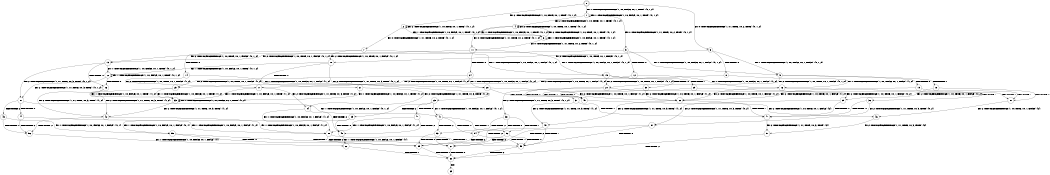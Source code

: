 digraph BCG {
size = "7, 10.5";
center = TRUE;
node [shape = circle];
0 [peripheries = 2];
0 -> 1 [label = "EX !1 !ATOMIC_EXCH_BRANCH (1, +0, FALSE, +0, 1, TRUE) !{0, 1, 2}"];
0 -> 2 [label = "EX !2 !ATOMIC_EXCH_BRANCH (1, +0, TRUE, +0, 1, TRUE) !{0, 1, 2}"];
0 -> 3 [label = "EX !0 !ATOMIC_EXCH_BRANCH (1, +1, TRUE, +0, 2, TRUE) !{0, 1, 2}"];
1 -> 4 [label = "EX !2 !ATOMIC_EXCH_BRANCH (1, +0, TRUE, +0, 1, TRUE) !{0, 1, 2}"];
1 -> 5 [label = "EX !0 !ATOMIC_EXCH_BRANCH (1, +1, TRUE, +0, 2, TRUE) !{0, 1, 2}"];
1 -> 1 [label = "EX !1 !ATOMIC_EXCH_BRANCH (1, +0, FALSE, +0, 1, TRUE) !{0, 1, 2}"];
2 -> 6 [label = "EX !1 !ATOMIC_EXCH_BRANCH (1, +0, FALSE, +0, 1, TRUE) !{0, 1, 2}"];
2 -> 7 [label = "EX !0 !ATOMIC_EXCH_BRANCH (1, +1, TRUE, +0, 2, TRUE) !{0, 1, 2}"];
2 -> 2 [label = "EX !2 !ATOMIC_EXCH_BRANCH (1, +0, TRUE, +0, 1, TRUE) !{0, 1, 2}"];
3 -> 8 [label = "TERMINATE !0"];
3 -> 9 [label = "EX !1 !ATOMIC_EXCH_BRANCH (1, +0, FALSE, +0, 1, FALSE) !{0, 1, 2}"];
3 -> 10 [label = "EX !2 !ATOMIC_EXCH_BRANCH (1, +0, TRUE, +0, 1, FALSE) !{0, 1, 2}"];
4 -> 11 [label = "EX !0 !ATOMIC_EXCH_BRANCH (1, +1, TRUE, +0, 2, TRUE) !{0, 1, 2}"];
4 -> 4 [label = "EX !2 !ATOMIC_EXCH_BRANCH (1, +0, TRUE, +0, 1, TRUE) !{0, 1, 2}"];
4 -> 6 [label = "EX !1 !ATOMIC_EXCH_BRANCH (1, +0, FALSE, +0, 1, TRUE) !{0, 1, 2}"];
5 -> 12 [label = "TERMINATE !0"];
5 -> 13 [label = "EX !2 !ATOMIC_EXCH_BRANCH (1, +0, TRUE, +0, 1, FALSE) !{0, 1, 2}"];
5 -> 9 [label = "EX !1 !ATOMIC_EXCH_BRANCH (1, +0, FALSE, +0, 1, FALSE) !{0, 1, 2}"];
6 -> 11 [label = "EX !0 !ATOMIC_EXCH_BRANCH (1, +1, TRUE, +0, 2, TRUE) !{0, 1, 2}"];
6 -> 4 [label = "EX !2 !ATOMIC_EXCH_BRANCH (1, +0, TRUE, +0, 1, TRUE) !{0, 1, 2}"];
6 -> 6 [label = "EX !1 !ATOMIC_EXCH_BRANCH (1, +0, FALSE, +0, 1, TRUE) !{0, 1, 2}"];
7 -> 14 [label = "TERMINATE !0"];
7 -> 15 [label = "EX !1 !ATOMIC_EXCH_BRANCH (1, +0, FALSE, +0, 1, FALSE) !{0, 1, 2}"];
7 -> 10 [label = "EX !2 !ATOMIC_EXCH_BRANCH (1, +0, TRUE, +0, 1, FALSE) !{0, 1, 2}"];
8 -> 16 [label = "EX !1 !ATOMIC_EXCH_BRANCH (1, +0, FALSE, +0, 1, FALSE) !{1, 2}"];
8 -> 17 [label = "EX !2 !ATOMIC_EXCH_BRANCH (1, +0, TRUE, +0, 1, FALSE) !{1, 2}"];
9 -> 18 [label = "TERMINATE !1"];
9 -> 19 [label = "TERMINATE !0"];
9 -> 20 [label = "EX !2 !ATOMIC_EXCH_BRANCH (1, +0, TRUE, +0, 1, FALSE) !{0, 1, 2}"];
10 -> 21 [label = "TERMINATE !0"];
10 -> 22 [label = "EX !1 !ATOMIC_EXCH_BRANCH (1, +0, FALSE, +0, 1, TRUE) !{0, 1, 2}"];
10 -> 23 [label = "EX !2 !ATOMIC_EXCH_BRANCH (1, +1, TRUE, +0, 3, TRUE) !{0, 1, 2}"];
11 -> 24 [label = "TERMINATE !0"];
11 -> 13 [label = "EX !2 !ATOMIC_EXCH_BRANCH (1, +0, TRUE, +0, 1, FALSE) !{0, 1, 2}"];
11 -> 15 [label = "EX !1 !ATOMIC_EXCH_BRANCH (1, +0, FALSE, +0, 1, FALSE) !{0, 1, 2}"];
12 -> 25 [label = "EX !2 !ATOMIC_EXCH_BRANCH (1, +0, TRUE, +0, 1, FALSE) !{1, 2}"];
12 -> 16 [label = "EX !1 !ATOMIC_EXCH_BRANCH (1, +0, FALSE, +0, 1, FALSE) !{1, 2}"];
13 -> 26 [label = "TERMINATE !0"];
13 -> 27 [label = "EX !2 !ATOMIC_EXCH_BRANCH (1, +1, TRUE, +0, 3, TRUE) !{0, 1, 2}"];
13 -> 22 [label = "EX !1 !ATOMIC_EXCH_BRANCH (1, +0, FALSE, +0, 1, TRUE) !{0, 1, 2}"];
14 -> 28 [label = "EX !1 !ATOMIC_EXCH_BRANCH (1, +0, FALSE, +0, 1, FALSE) !{1, 2}"];
14 -> 17 [label = "EX !2 !ATOMIC_EXCH_BRANCH (1, +0, TRUE, +0, 1, FALSE) !{1, 2}"];
15 -> 29 [label = "TERMINATE !1"];
15 -> 30 [label = "TERMINATE !0"];
15 -> 20 [label = "EX !2 !ATOMIC_EXCH_BRANCH (1, +0, TRUE, +0, 1, FALSE) !{0, 1, 2}"];
16 -> 31 [label = "TERMINATE !1"];
16 -> 32 [label = "EX !2 !ATOMIC_EXCH_BRANCH (1, +0, TRUE, +0, 1, FALSE) !{1, 2}"];
17 -> 33 [label = "EX !1 !ATOMIC_EXCH_BRANCH (1, +0, FALSE, +0, 1, TRUE) !{1, 2}"];
17 -> 34 [label = "EX !2 !ATOMIC_EXCH_BRANCH (1, +1, TRUE, +0, 3, TRUE) !{1, 2}"];
18 -> 31 [label = "TERMINATE !0"];
18 -> 35 [label = "EX !2 !ATOMIC_EXCH_BRANCH (1, +0, TRUE, +0, 1, FALSE) !{0, 2}"];
19 -> 31 [label = "TERMINATE !1"];
19 -> 32 [label = "EX !2 !ATOMIC_EXCH_BRANCH (1, +0, TRUE, +0, 1, FALSE) !{1, 2}"];
20 -> 36 [label = "TERMINATE !1"];
20 -> 37 [label = "TERMINATE !0"];
20 -> 38 [label = "EX !2 !ATOMIC_EXCH_BRANCH (1, +1, TRUE, +0, 3, TRUE) !{0, 1, 2}"];
21 -> 33 [label = "EX !1 !ATOMIC_EXCH_BRANCH (1, +0, FALSE, +0, 1, TRUE) !{1, 2}"];
21 -> 34 [label = "EX !2 !ATOMIC_EXCH_BRANCH (1, +1, TRUE, +0, 3, TRUE) !{1, 2}"];
22 -> 26 [label = "TERMINATE !0"];
22 -> 27 [label = "EX !2 !ATOMIC_EXCH_BRANCH (1, +1, TRUE, +0, 3, TRUE) !{0, 1, 2}"];
22 -> 22 [label = "EX !1 !ATOMIC_EXCH_BRANCH (1, +0, FALSE, +0, 1, TRUE) !{0, 1, 2}"];
23 -> 39 [label = "TERMINATE !2"];
23 -> 40 [label = "TERMINATE !0"];
23 -> 41 [label = "EX !1 !ATOMIC_EXCH_BRANCH (1, +0, FALSE, +0, 1, FALSE) !{0, 1, 2}"];
24 -> 25 [label = "EX !2 !ATOMIC_EXCH_BRANCH (1, +0, TRUE, +0, 1, FALSE) !{1, 2}"];
24 -> 28 [label = "EX !1 !ATOMIC_EXCH_BRANCH (1, +0, FALSE, +0, 1, FALSE) !{1, 2}"];
25 -> 42 [label = "EX !2 !ATOMIC_EXCH_BRANCH (1, +1, TRUE, +0, 3, TRUE) !{1, 2}"];
25 -> 33 [label = "EX !1 !ATOMIC_EXCH_BRANCH (1, +0, FALSE, +0, 1, TRUE) !{1, 2}"];
26 -> 42 [label = "EX !2 !ATOMIC_EXCH_BRANCH (1, +1, TRUE, +0, 3, TRUE) !{1, 2}"];
26 -> 33 [label = "EX !1 !ATOMIC_EXCH_BRANCH (1, +0, FALSE, +0, 1, TRUE) !{1, 2}"];
27 -> 43 [label = "TERMINATE !2"];
27 -> 44 [label = "TERMINATE !0"];
27 -> 41 [label = "EX !1 !ATOMIC_EXCH_BRANCH (1, +0, FALSE, +0, 1, FALSE) !{0, 1, 2}"];
28 -> 45 [label = "TERMINATE !1"];
28 -> 32 [label = "EX !2 !ATOMIC_EXCH_BRANCH (1, +0, TRUE, +0, 1, FALSE) !{1, 2}"];
29 -> 45 [label = "TERMINATE !0"];
29 -> 35 [label = "EX !2 !ATOMIC_EXCH_BRANCH (1, +0, TRUE, +0, 1, FALSE) !{0, 2}"];
30 -> 45 [label = "TERMINATE !1"];
30 -> 32 [label = "EX !2 !ATOMIC_EXCH_BRANCH (1, +0, TRUE, +0, 1, FALSE) !{1, 2}"];
31 -> 46 [label = "EX !2 !ATOMIC_EXCH_BRANCH (1, +0, TRUE, +0, 1, FALSE) !{2}"];
32 -> 47 [label = "TERMINATE !1"];
32 -> 48 [label = "EX !2 !ATOMIC_EXCH_BRANCH (1, +1, TRUE, +0, 3, TRUE) !{1, 2}"];
33 -> 42 [label = "EX !2 !ATOMIC_EXCH_BRANCH (1, +1, TRUE, +0, 3, TRUE) !{1, 2}"];
33 -> 33 [label = "EX !1 !ATOMIC_EXCH_BRANCH (1, +0, FALSE, +0, 1, TRUE) !{1, 2}"];
34 -> 49 [label = "TERMINATE !2"];
34 -> 50 [label = "EX !1 !ATOMIC_EXCH_BRANCH (1, +0, FALSE, +0, 1, FALSE) !{1, 2}"];
35 -> 47 [label = "TERMINATE !0"];
35 -> 51 [label = "EX !2 !ATOMIC_EXCH_BRANCH (1, +1, TRUE, +0, 3, TRUE) !{0, 2}"];
36 -> 47 [label = "TERMINATE !0"];
36 -> 51 [label = "EX !2 !ATOMIC_EXCH_BRANCH (1, +1, TRUE, +0, 3, TRUE) !{0, 2}"];
37 -> 47 [label = "TERMINATE !1"];
37 -> 48 [label = "EX !2 !ATOMIC_EXCH_BRANCH (1, +1, TRUE, +0, 3, TRUE) !{1, 2}"];
38 -> 52 [label = "TERMINATE !1"];
38 -> 53 [label = "TERMINATE !2"];
38 -> 54 [label = "TERMINATE !0"];
39 -> 49 [label = "TERMINATE !0"];
39 -> 55 [label = "EX !1 !ATOMIC_EXCH_BRANCH (1, +0, FALSE, +0, 1, FALSE) !{0, 1}"];
40 -> 49 [label = "TERMINATE !2"];
40 -> 50 [label = "EX !1 !ATOMIC_EXCH_BRANCH (1, +0, FALSE, +0, 1, FALSE) !{1, 2}"];
41 -> 52 [label = "TERMINATE !1"];
41 -> 53 [label = "TERMINATE !2"];
41 -> 54 [label = "TERMINATE !0"];
42 -> 56 [label = "TERMINATE !2"];
42 -> 50 [label = "EX !1 !ATOMIC_EXCH_BRANCH (1, +0, FALSE, +0, 1, FALSE) !{1, 2}"];
43 -> 56 [label = "TERMINATE !0"];
43 -> 55 [label = "EX !1 !ATOMIC_EXCH_BRANCH (1, +0, FALSE, +0, 1, FALSE) !{0, 1}"];
44 -> 56 [label = "TERMINATE !2"];
44 -> 50 [label = "EX !1 !ATOMIC_EXCH_BRANCH (1, +0, FALSE, +0, 1, FALSE) !{1, 2}"];
45 -> 46 [label = "EX !2 !ATOMIC_EXCH_BRANCH (1, +0, TRUE, +0, 1, FALSE) !{2}"];
46 -> 57 [label = "EX !2 !ATOMIC_EXCH_BRANCH (1, +1, TRUE, +0, 3, TRUE) !{2}"];
47 -> 57 [label = "EX !2 !ATOMIC_EXCH_BRANCH (1, +1, TRUE, +0, 3, TRUE) !{2}"];
48 -> 58 [label = "TERMINATE !1"];
48 -> 59 [label = "TERMINATE !2"];
49 -> 60 [label = "EX !1 !ATOMIC_EXCH_BRANCH (1, +0, FALSE, +0, 1, FALSE) !{1}"];
50 -> 58 [label = "TERMINATE !1"];
50 -> 59 [label = "TERMINATE !2"];
51 -> 61 [label = "TERMINATE !2"];
51 -> 58 [label = "TERMINATE !0"];
52 -> 61 [label = "TERMINATE !2"];
52 -> 58 [label = "TERMINATE !0"];
53 -> 61 [label = "TERMINATE !1"];
53 -> 59 [label = "TERMINATE !0"];
54 -> 58 [label = "TERMINATE !1"];
54 -> 59 [label = "TERMINATE !2"];
55 -> 61 [label = "TERMINATE !1"];
55 -> 59 [label = "TERMINATE !0"];
56 -> 60 [label = "EX !1 !ATOMIC_EXCH_BRANCH (1, +0, FALSE, +0, 1, FALSE) !{1}"];
57 -> 62 [label = "TERMINATE !2"];
58 -> 62 [label = "TERMINATE !2"];
59 -> 62 [label = "TERMINATE !1"];
60 -> 62 [label = "TERMINATE !1"];
61 -> 62 [label = "TERMINATE !0"];
62 -> 63 [label = "exit"];
}
